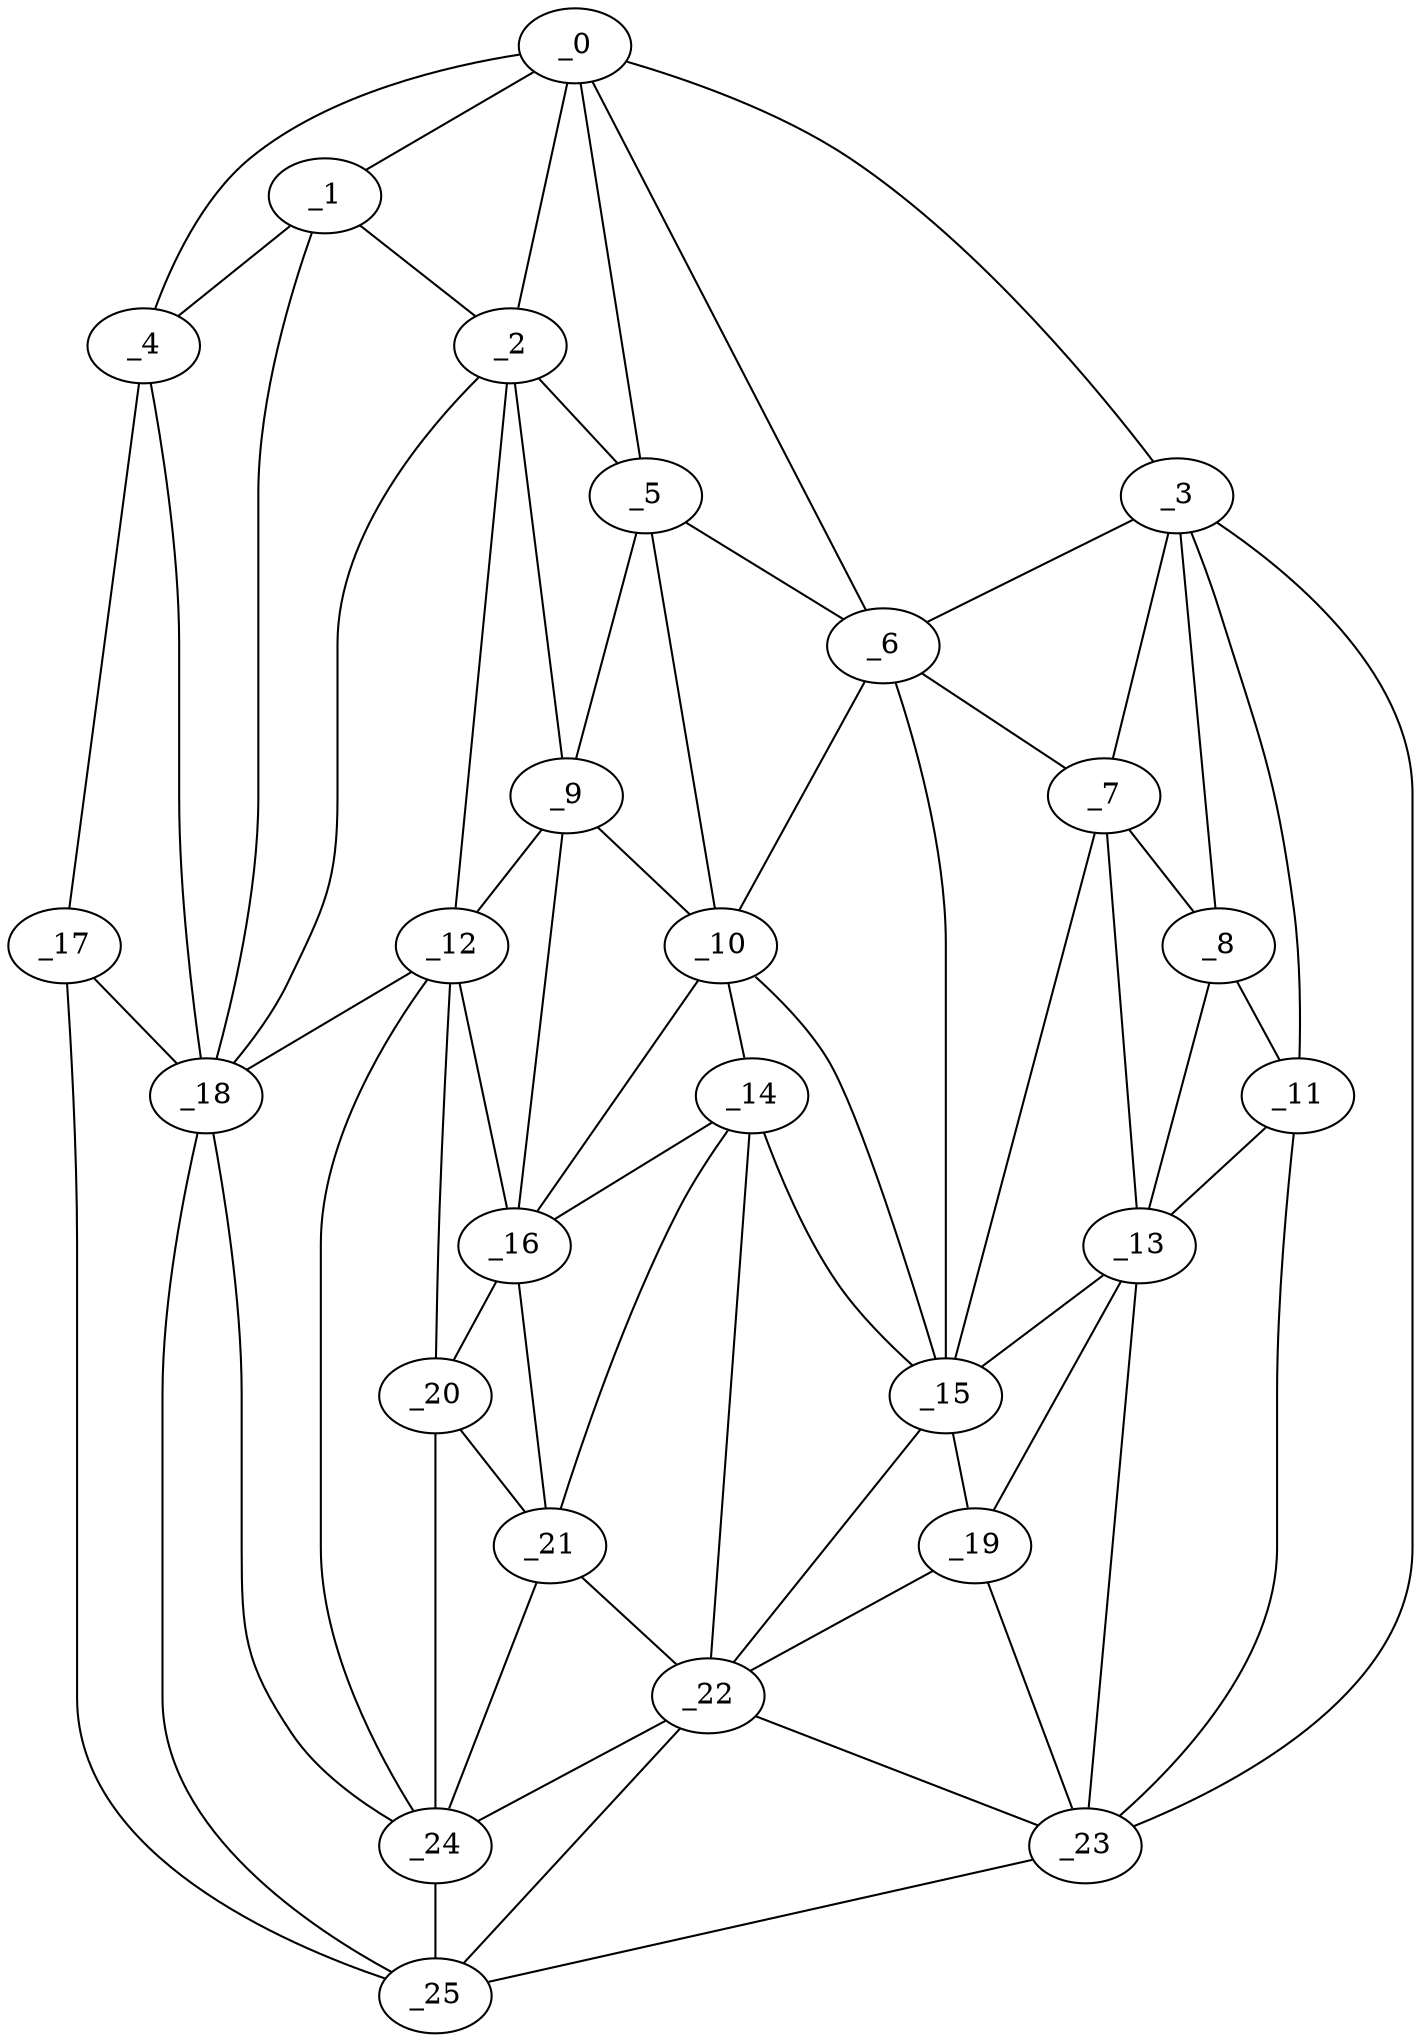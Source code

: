 graph "obj92__120.gxl" {
	_0	 [x=41,
		y=40];
	_1	 [x=47,
		y=34];
	_0 -- _1	 [valence=1];
	_2	 [x=48,
		y=53];
	_0 -- _2	 [valence=2];
	_3	 [x=49,
		y=123];
	_0 -- _3	 [valence=1];
	_4	 [x=51,
		y=7];
	_0 -- _4	 [valence=1];
	_5	 [x=52,
		y=81];
	_0 -- _5	 [valence=2];
	_6	 [x=52,
		y=94];
	_0 -- _6	 [valence=2];
	_1 -- _2	 [valence=2];
	_1 -- _4	 [valence=1];
	_18	 [x=83,
		y=33];
	_1 -- _18	 [valence=2];
	_2 -- _5	 [valence=2];
	_9	 [x=53,
		y=73];
	_2 -- _9	 [valence=2];
	_12	 [x=66,
		y=67];
	_2 -- _12	 [valence=2];
	_2 -- _18	 [valence=2];
	_3 -- _6	 [valence=1];
	_7	 [x=52,
		y=100];
	_3 -- _7	 [valence=2];
	_8	 [x=52,
		y=112];
	_3 -- _8	 [valence=1];
	_11	 [x=65,
		y=112];
	_3 -- _11	 [valence=2];
	_23	 [x=89,
		y=118];
	_3 -- _23	 [valence=1];
	_17	 [x=81,
		y=7];
	_4 -- _17	 [valence=1];
	_4 -- _18	 [valence=2];
	_5 -- _6	 [valence=2];
	_5 -- _9	 [valence=1];
	_10	 [x=64,
		y=83];
	_5 -- _10	 [valence=2];
	_6 -- _7	 [valence=2];
	_6 -- _10	 [valence=1];
	_15	 [x=68,
		y=98];
	_6 -- _15	 [valence=2];
	_7 -- _8	 [valence=2];
	_13	 [x=67,
		y=108];
	_7 -- _13	 [valence=2];
	_7 -- _15	 [valence=1];
	_8 -- _11	 [valence=1];
	_8 -- _13	 [valence=2];
	_9 -- _10	 [valence=2];
	_9 -- _12	 [valence=2];
	_16	 [x=69,
		y=75];
	_9 -- _16	 [valence=2];
	_14	 [x=68,
		y=83];
	_10 -- _14	 [valence=2];
	_10 -- _15	 [valence=1];
	_10 -- _16	 [valence=2];
	_11 -- _13	 [valence=2];
	_11 -- _23	 [valence=1];
	_12 -- _16	 [valence=2];
	_12 -- _18	 [valence=2];
	_20	 [x=89,
		y=73];
	_12 -- _20	 [valence=2];
	_24	 [x=90,
		y=55];
	_12 -- _24	 [valence=2];
	_13 -- _15	 [valence=2];
	_19	 [x=88,
		y=108];
	_13 -- _19	 [valence=2];
	_13 -- _23	 [valence=2];
	_14 -- _15	 [valence=2];
	_14 -- _16	 [valence=2];
	_21	 [x=89,
		y=80];
	_14 -- _21	 [valence=1];
	_22	 [x=89,
		y=93];
	_14 -- _22	 [valence=2];
	_15 -- _19	 [valence=2];
	_15 -- _22	 [valence=1];
	_16 -- _20	 [valence=2];
	_16 -- _21	 [valence=2];
	_17 -- _18	 [valence=2];
	_25	 [x=91,
		y=41];
	_17 -- _25	 [valence=1];
	_18 -- _24	 [valence=1];
	_18 -- _25	 [valence=2];
	_19 -- _22	 [valence=2];
	_19 -- _23	 [valence=2];
	_20 -- _21	 [valence=2];
	_20 -- _24	 [valence=2];
	_21 -- _22	 [valence=2];
	_21 -- _24	 [valence=2];
	_22 -- _23	 [valence=2];
	_22 -- _24	 [valence=2];
	_22 -- _25	 [valence=2];
	_23 -- _25	 [valence=1];
	_24 -- _25	 [valence=1];
}

